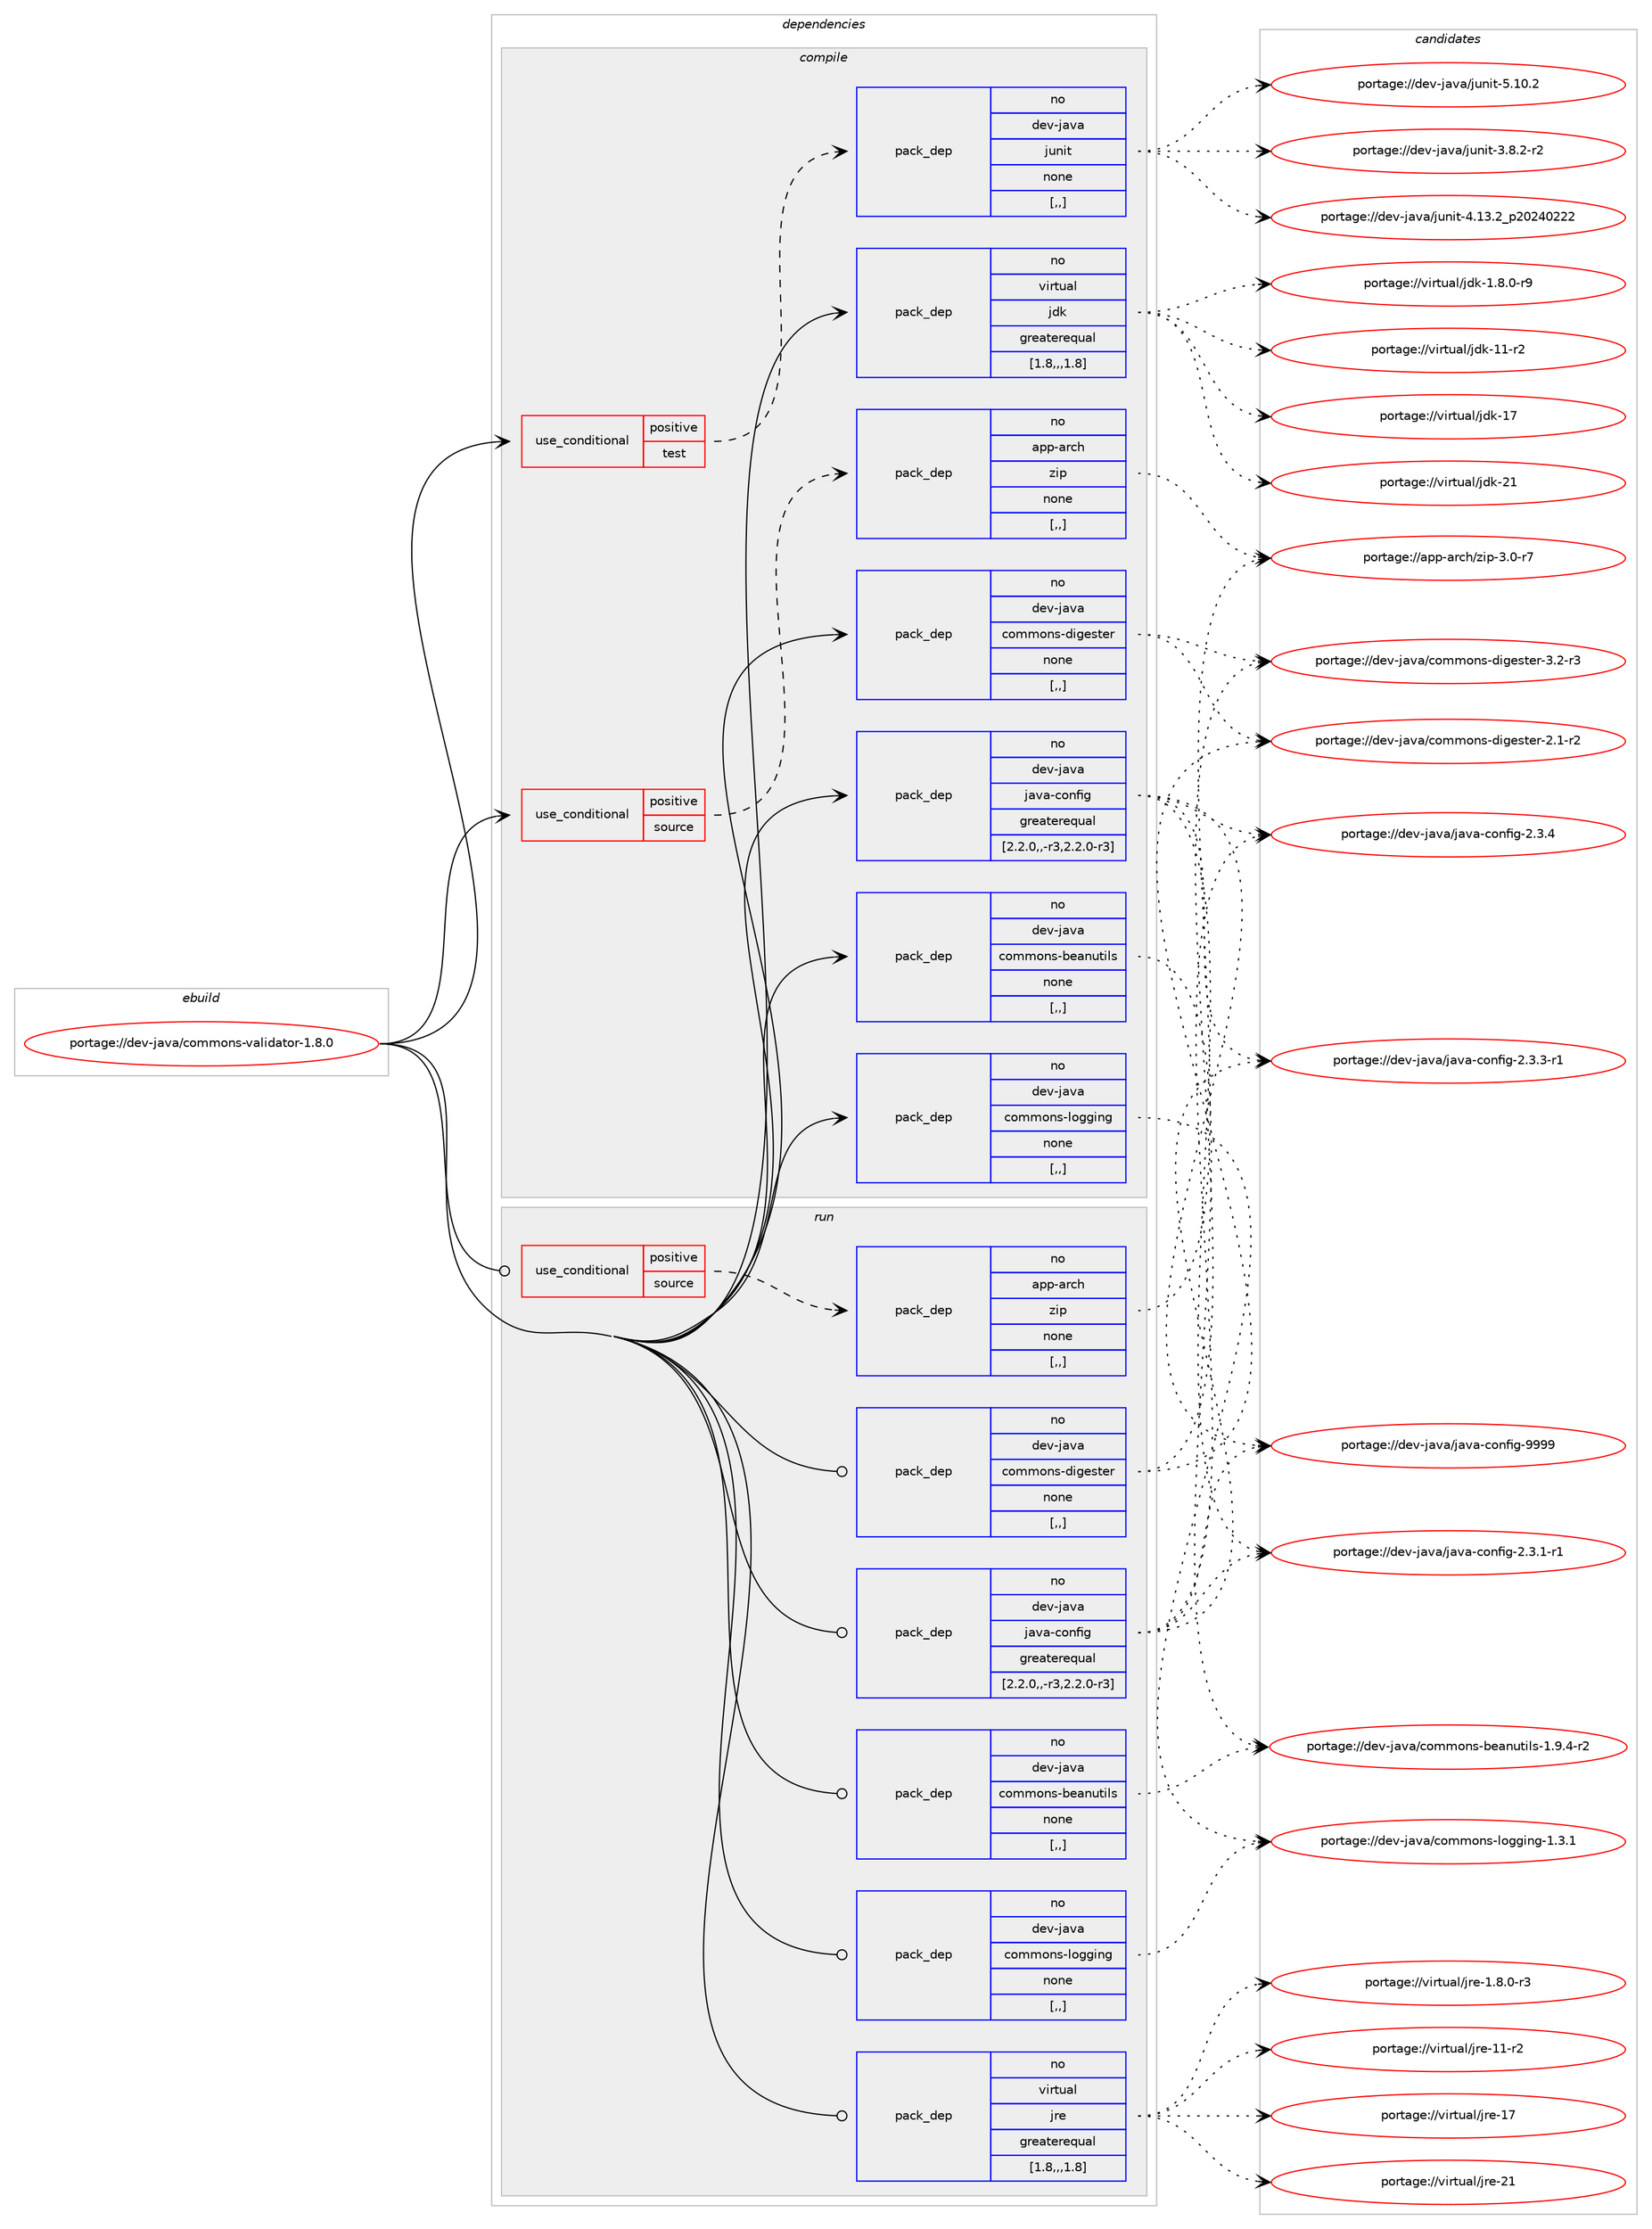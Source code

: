 digraph prolog {

# *************
# Graph options
# *************

newrank=true;
concentrate=true;
compound=true;
graph [rankdir=LR,fontname=Helvetica,fontsize=10,ranksep=1.5];#, ranksep=2.5, nodesep=0.2];
edge  [arrowhead=vee];
node  [fontname=Helvetica,fontsize=10];

# **********
# The ebuild
# **********

subgraph cluster_leftcol {
color=gray;
rank=same;
label=<<i>ebuild</i>>;
id [label="portage://dev-java/commons-validator-1.8.0", color=red, width=4, href="../dev-java/commons-validator-1.8.0.svg"];
}

# ****************
# The dependencies
# ****************

subgraph cluster_midcol {
color=gray;
label=<<i>dependencies</i>>;
subgraph cluster_compile {
fillcolor="#eeeeee";
style=filled;
label=<<i>compile</i>>;
subgraph cond21003 {
dependency91144 [label=<<TABLE BORDER="0" CELLBORDER="1" CELLSPACING="0" CELLPADDING="4"><TR><TD ROWSPAN="3" CELLPADDING="10">use_conditional</TD></TR><TR><TD>positive</TD></TR><TR><TD>source</TD></TR></TABLE>>, shape=none, color=red];
subgraph pack69117 {
dependency91145 [label=<<TABLE BORDER="0" CELLBORDER="1" CELLSPACING="0" CELLPADDING="4" WIDTH="220"><TR><TD ROWSPAN="6" CELLPADDING="30">pack_dep</TD></TR><TR><TD WIDTH="110">no</TD></TR><TR><TD>app-arch</TD></TR><TR><TD>zip</TD></TR><TR><TD>none</TD></TR><TR><TD>[,,]</TD></TR></TABLE>>, shape=none, color=blue];
}
dependency91144:e -> dependency91145:w [weight=20,style="dashed",arrowhead="vee"];
}
id:e -> dependency91144:w [weight=20,style="solid",arrowhead="vee"];
subgraph cond21004 {
dependency91146 [label=<<TABLE BORDER="0" CELLBORDER="1" CELLSPACING="0" CELLPADDING="4"><TR><TD ROWSPAN="3" CELLPADDING="10">use_conditional</TD></TR><TR><TD>positive</TD></TR><TR><TD>test</TD></TR></TABLE>>, shape=none, color=red];
subgraph pack69118 {
dependency91147 [label=<<TABLE BORDER="0" CELLBORDER="1" CELLSPACING="0" CELLPADDING="4" WIDTH="220"><TR><TD ROWSPAN="6" CELLPADDING="30">pack_dep</TD></TR><TR><TD WIDTH="110">no</TD></TR><TR><TD>dev-java</TD></TR><TR><TD>junit</TD></TR><TR><TD>none</TD></TR><TR><TD>[,,]</TD></TR></TABLE>>, shape=none, color=blue];
}
dependency91146:e -> dependency91147:w [weight=20,style="dashed",arrowhead="vee"];
}
id:e -> dependency91146:w [weight=20,style="solid",arrowhead="vee"];
subgraph pack69119 {
dependency91148 [label=<<TABLE BORDER="0" CELLBORDER="1" CELLSPACING="0" CELLPADDING="4" WIDTH="220"><TR><TD ROWSPAN="6" CELLPADDING="30">pack_dep</TD></TR><TR><TD WIDTH="110">no</TD></TR><TR><TD>dev-java</TD></TR><TR><TD>commons-beanutils</TD></TR><TR><TD>none</TD></TR><TR><TD>[,,]</TD></TR></TABLE>>, shape=none, color=blue];
}
id:e -> dependency91148:w [weight=20,style="solid",arrowhead="vee"];
subgraph pack69120 {
dependency91149 [label=<<TABLE BORDER="0" CELLBORDER="1" CELLSPACING="0" CELLPADDING="4" WIDTH="220"><TR><TD ROWSPAN="6" CELLPADDING="30">pack_dep</TD></TR><TR><TD WIDTH="110">no</TD></TR><TR><TD>dev-java</TD></TR><TR><TD>commons-digester</TD></TR><TR><TD>none</TD></TR><TR><TD>[,,]</TD></TR></TABLE>>, shape=none, color=blue];
}
id:e -> dependency91149:w [weight=20,style="solid",arrowhead="vee"];
subgraph pack69121 {
dependency91150 [label=<<TABLE BORDER="0" CELLBORDER="1" CELLSPACING="0" CELLPADDING="4" WIDTH="220"><TR><TD ROWSPAN="6" CELLPADDING="30">pack_dep</TD></TR><TR><TD WIDTH="110">no</TD></TR><TR><TD>dev-java</TD></TR><TR><TD>commons-logging</TD></TR><TR><TD>none</TD></TR><TR><TD>[,,]</TD></TR></TABLE>>, shape=none, color=blue];
}
id:e -> dependency91150:w [weight=20,style="solid",arrowhead="vee"];
subgraph pack69122 {
dependency91151 [label=<<TABLE BORDER="0" CELLBORDER="1" CELLSPACING="0" CELLPADDING="4" WIDTH="220"><TR><TD ROWSPAN="6" CELLPADDING="30">pack_dep</TD></TR><TR><TD WIDTH="110">no</TD></TR><TR><TD>dev-java</TD></TR><TR><TD>java-config</TD></TR><TR><TD>greaterequal</TD></TR><TR><TD>[2.2.0,,-r3,2.2.0-r3]</TD></TR></TABLE>>, shape=none, color=blue];
}
id:e -> dependency91151:w [weight=20,style="solid",arrowhead="vee"];
subgraph pack69123 {
dependency91152 [label=<<TABLE BORDER="0" CELLBORDER="1" CELLSPACING="0" CELLPADDING="4" WIDTH="220"><TR><TD ROWSPAN="6" CELLPADDING="30">pack_dep</TD></TR><TR><TD WIDTH="110">no</TD></TR><TR><TD>virtual</TD></TR><TR><TD>jdk</TD></TR><TR><TD>greaterequal</TD></TR><TR><TD>[1.8,,,1.8]</TD></TR></TABLE>>, shape=none, color=blue];
}
id:e -> dependency91152:w [weight=20,style="solid",arrowhead="vee"];
}
subgraph cluster_compileandrun {
fillcolor="#eeeeee";
style=filled;
label=<<i>compile and run</i>>;
}
subgraph cluster_run {
fillcolor="#eeeeee";
style=filled;
label=<<i>run</i>>;
subgraph cond21005 {
dependency91153 [label=<<TABLE BORDER="0" CELLBORDER="1" CELLSPACING="0" CELLPADDING="4"><TR><TD ROWSPAN="3" CELLPADDING="10">use_conditional</TD></TR><TR><TD>positive</TD></TR><TR><TD>source</TD></TR></TABLE>>, shape=none, color=red];
subgraph pack69124 {
dependency91154 [label=<<TABLE BORDER="0" CELLBORDER="1" CELLSPACING="0" CELLPADDING="4" WIDTH="220"><TR><TD ROWSPAN="6" CELLPADDING="30">pack_dep</TD></TR><TR><TD WIDTH="110">no</TD></TR><TR><TD>app-arch</TD></TR><TR><TD>zip</TD></TR><TR><TD>none</TD></TR><TR><TD>[,,]</TD></TR></TABLE>>, shape=none, color=blue];
}
dependency91153:e -> dependency91154:w [weight=20,style="dashed",arrowhead="vee"];
}
id:e -> dependency91153:w [weight=20,style="solid",arrowhead="odot"];
subgraph pack69125 {
dependency91155 [label=<<TABLE BORDER="0" CELLBORDER="1" CELLSPACING="0" CELLPADDING="4" WIDTH="220"><TR><TD ROWSPAN="6" CELLPADDING="30">pack_dep</TD></TR><TR><TD WIDTH="110">no</TD></TR><TR><TD>dev-java</TD></TR><TR><TD>commons-beanutils</TD></TR><TR><TD>none</TD></TR><TR><TD>[,,]</TD></TR></TABLE>>, shape=none, color=blue];
}
id:e -> dependency91155:w [weight=20,style="solid",arrowhead="odot"];
subgraph pack69126 {
dependency91156 [label=<<TABLE BORDER="0" CELLBORDER="1" CELLSPACING="0" CELLPADDING="4" WIDTH="220"><TR><TD ROWSPAN="6" CELLPADDING="30">pack_dep</TD></TR><TR><TD WIDTH="110">no</TD></TR><TR><TD>dev-java</TD></TR><TR><TD>commons-digester</TD></TR><TR><TD>none</TD></TR><TR><TD>[,,]</TD></TR></TABLE>>, shape=none, color=blue];
}
id:e -> dependency91156:w [weight=20,style="solid",arrowhead="odot"];
subgraph pack69127 {
dependency91157 [label=<<TABLE BORDER="0" CELLBORDER="1" CELLSPACING="0" CELLPADDING="4" WIDTH="220"><TR><TD ROWSPAN="6" CELLPADDING="30">pack_dep</TD></TR><TR><TD WIDTH="110">no</TD></TR><TR><TD>dev-java</TD></TR><TR><TD>commons-logging</TD></TR><TR><TD>none</TD></TR><TR><TD>[,,]</TD></TR></TABLE>>, shape=none, color=blue];
}
id:e -> dependency91157:w [weight=20,style="solid",arrowhead="odot"];
subgraph pack69128 {
dependency91158 [label=<<TABLE BORDER="0" CELLBORDER="1" CELLSPACING="0" CELLPADDING="4" WIDTH="220"><TR><TD ROWSPAN="6" CELLPADDING="30">pack_dep</TD></TR><TR><TD WIDTH="110">no</TD></TR><TR><TD>dev-java</TD></TR><TR><TD>java-config</TD></TR><TR><TD>greaterequal</TD></TR><TR><TD>[2.2.0,,-r3,2.2.0-r3]</TD></TR></TABLE>>, shape=none, color=blue];
}
id:e -> dependency91158:w [weight=20,style="solid",arrowhead="odot"];
subgraph pack69129 {
dependency91159 [label=<<TABLE BORDER="0" CELLBORDER="1" CELLSPACING="0" CELLPADDING="4" WIDTH="220"><TR><TD ROWSPAN="6" CELLPADDING="30">pack_dep</TD></TR><TR><TD WIDTH="110">no</TD></TR><TR><TD>virtual</TD></TR><TR><TD>jre</TD></TR><TR><TD>greaterequal</TD></TR><TR><TD>[1.8,,,1.8]</TD></TR></TABLE>>, shape=none, color=blue];
}
id:e -> dependency91159:w [weight=20,style="solid",arrowhead="odot"];
}
}

# **************
# The candidates
# **************

subgraph cluster_choices {
rank=same;
color=gray;
label=<<i>candidates</i>>;

subgraph choice69117 {
color=black;
nodesep=1;
choice9711211245971149910447122105112455146484511455 [label="portage://app-arch/zip-3.0-r7", color=red, width=4,href="../app-arch/zip-3.0-r7.svg"];
dependency91145:e -> choice9711211245971149910447122105112455146484511455:w [style=dotted,weight="100"];
}
subgraph choice69118 {
color=black;
nodesep=1;
choice100101118451069711897471061171101051164551465646504511450 [label="portage://dev-java/junit-3.8.2-r2", color=red, width=4,href="../dev-java/junit-3.8.2-r2.svg"];
choice1001011184510697118974710611711010511645524649514650951125048505248505050 [label="portage://dev-java/junit-4.13.2_p20240222", color=red, width=4,href="../dev-java/junit-4.13.2_p20240222.svg"];
choice1001011184510697118974710611711010511645534649484650 [label="portage://dev-java/junit-5.10.2", color=red, width=4,href="../dev-java/junit-5.10.2.svg"];
dependency91147:e -> choice100101118451069711897471061171101051164551465646504511450:w [style=dotted,weight="100"];
dependency91147:e -> choice1001011184510697118974710611711010511645524649514650951125048505248505050:w [style=dotted,weight="100"];
dependency91147:e -> choice1001011184510697118974710611711010511645534649484650:w [style=dotted,weight="100"];
}
subgraph choice69119 {
color=black;
nodesep=1;
choice10010111845106971189747991111091091111101154598101971101171161051081154549465746524511450 [label="portage://dev-java/commons-beanutils-1.9.4-r2", color=red, width=4,href="../dev-java/commons-beanutils-1.9.4-r2.svg"];
dependency91148:e -> choice10010111845106971189747991111091091111101154598101971101171161051081154549465746524511450:w [style=dotted,weight="100"];
}
subgraph choice69120 {
color=black;
nodesep=1;
choice100101118451069711897479911110910911111011545100105103101115116101114455046494511450 [label="portage://dev-java/commons-digester-2.1-r2", color=red, width=4,href="../dev-java/commons-digester-2.1-r2.svg"];
choice100101118451069711897479911110910911111011545100105103101115116101114455146504511451 [label="portage://dev-java/commons-digester-3.2-r3", color=red, width=4,href="../dev-java/commons-digester-3.2-r3.svg"];
dependency91149:e -> choice100101118451069711897479911110910911111011545100105103101115116101114455046494511450:w [style=dotted,weight="100"];
dependency91149:e -> choice100101118451069711897479911110910911111011545100105103101115116101114455146504511451:w [style=dotted,weight="100"];
}
subgraph choice69121 {
color=black;
nodesep=1;
choice100101118451069711897479911110910911111011545108111103103105110103454946514649 [label="portage://dev-java/commons-logging-1.3.1", color=red, width=4,href="../dev-java/commons-logging-1.3.1.svg"];
dependency91150:e -> choice100101118451069711897479911110910911111011545108111103103105110103454946514649:w [style=dotted,weight="100"];
}
subgraph choice69122 {
color=black;
nodesep=1;
choice10010111845106971189747106971189745991111101021051034550465146494511449 [label="portage://dev-java/java-config-2.3.1-r1", color=red, width=4,href="../dev-java/java-config-2.3.1-r1.svg"];
choice10010111845106971189747106971189745991111101021051034550465146514511449 [label="portage://dev-java/java-config-2.3.3-r1", color=red, width=4,href="../dev-java/java-config-2.3.3-r1.svg"];
choice1001011184510697118974710697118974599111110102105103455046514652 [label="portage://dev-java/java-config-2.3.4", color=red, width=4,href="../dev-java/java-config-2.3.4.svg"];
choice10010111845106971189747106971189745991111101021051034557575757 [label="portage://dev-java/java-config-9999", color=red, width=4,href="../dev-java/java-config-9999.svg"];
dependency91151:e -> choice10010111845106971189747106971189745991111101021051034550465146494511449:w [style=dotted,weight="100"];
dependency91151:e -> choice10010111845106971189747106971189745991111101021051034550465146514511449:w [style=dotted,weight="100"];
dependency91151:e -> choice1001011184510697118974710697118974599111110102105103455046514652:w [style=dotted,weight="100"];
dependency91151:e -> choice10010111845106971189747106971189745991111101021051034557575757:w [style=dotted,weight="100"];
}
subgraph choice69123 {
color=black;
nodesep=1;
choice11810511411611797108471061001074549465646484511457 [label="portage://virtual/jdk-1.8.0-r9", color=red, width=4,href="../virtual/jdk-1.8.0-r9.svg"];
choice11810511411611797108471061001074549494511450 [label="portage://virtual/jdk-11-r2", color=red, width=4,href="../virtual/jdk-11-r2.svg"];
choice1181051141161179710847106100107454955 [label="portage://virtual/jdk-17", color=red, width=4,href="../virtual/jdk-17.svg"];
choice1181051141161179710847106100107455049 [label="portage://virtual/jdk-21", color=red, width=4,href="../virtual/jdk-21.svg"];
dependency91152:e -> choice11810511411611797108471061001074549465646484511457:w [style=dotted,weight="100"];
dependency91152:e -> choice11810511411611797108471061001074549494511450:w [style=dotted,weight="100"];
dependency91152:e -> choice1181051141161179710847106100107454955:w [style=dotted,weight="100"];
dependency91152:e -> choice1181051141161179710847106100107455049:w [style=dotted,weight="100"];
}
subgraph choice69124 {
color=black;
nodesep=1;
choice9711211245971149910447122105112455146484511455 [label="portage://app-arch/zip-3.0-r7", color=red, width=4,href="../app-arch/zip-3.0-r7.svg"];
dependency91154:e -> choice9711211245971149910447122105112455146484511455:w [style=dotted,weight="100"];
}
subgraph choice69125 {
color=black;
nodesep=1;
choice10010111845106971189747991111091091111101154598101971101171161051081154549465746524511450 [label="portage://dev-java/commons-beanutils-1.9.4-r2", color=red, width=4,href="../dev-java/commons-beanutils-1.9.4-r2.svg"];
dependency91155:e -> choice10010111845106971189747991111091091111101154598101971101171161051081154549465746524511450:w [style=dotted,weight="100"];
}
subgraph choice69126 {
color=black;
nodesep=1;
choice100101118451069711897479911110910911111011545100105103101115116101114455046494511450 [label="portage://dev-java/commons-digester-2.1-r2", color=red, width=4,href="../dev-java/commons-digester-2.1-r2.svg"];
choice100101118451069711897479911110910911111011545100105103101115116101114455146504511451 [label="portage://dev-java/commons-digester-3.2-r3", color=red, width=4,href="../dev-java/commons-digester-3.2-r3.svg"];
dependency91156:e -> choice100101118451069711897479911110910911111011545100105103101115116101114455046494511450:w [style=dotted,weight="100"];
dependency91156:e -> choice100101118451069711897479911110910911111011545100105103101115116101114455146504511451:w [style=dotted,weight="100"];
}
subgraph choice69127 {
color=black;
nodesep=1;
choice100101118451069711897479911110910911111011545108111103103105110103454946514649 [label="portage://dev-java/commons-logging-1.3.1", color=red, width=4,href="../dev-java/commons-logging-1.3.1.svg"];
dependency91157:e -> choice100101118451069711897479911110910911111011545108111103103105110103454946514649:w [style=dotted,weight="100"];
}
subgraph choice69128 {
color=black;
nodesep=1;
choice10010111845106971189747106971189745991111101021051034550465146494511449 [label="portage://dev-java/java-config-2.3.1-r1", color=red, width=4,href="../dev-java/java-config-2.3.1-r1.svg"];
choice10010111845106971189747106971189745991111101021051034550465146514511449 [label="portage://dev-java/java-config-2.3.3-r1", color=red, width=4,href="../dev-java/java-config-2.3.3-r1.svg"];
choice1001011184510697118974710697118974599111110102105103455046514652 [label="portage://dev-java/java-config-2.3.4", color=red, width=4,href="../dev-java/java-config-2.3.4.svg"];
choice10010111845106971189747106971189745991111101021051034557575757 [label="portage://dev-java/java-config-9999", color=red, width=4,href="../dev-java/java-config-9999.svg"];
dependency91158:e -> choice10010111845106971189747106971189745991111101021051034550465146494511449:w [style=dotted,weight="100"];
dependency91158:e -> choice10010111845106971189747106971189745991111101021051034550465146514511449:w [style=dotted,weight="100"];
dependency91158:e -> choice1001011184510697118974710697118974599111110102105103455046514652:w [style=dotted,weight="100"];
dependency91158:e -> choice10010111845106971189747106971189745991111101021051034557575757:w [style=dotted,weight="100"];
}
subgraph choice69129 {
color=black;
nodesep=1;
choice11810511411611797108471061141014549465646484511451 [label="portage://virtual/jre-1.8.0-r3", color=red, width=4,href="../virtual/jre-1.8.0-r3.svg"];
choice11810511411611797108471061141014549494511450 [label="portage://virtual/jre-11-r2", color=red, width=4,href="../virtual/jre-11-r2.svg"];
choice1181051141161179710847106114101454955 [label="portage://virtual/jre-17", color=red, width=4,href="../virtual/jre-17.svg"];
choice1181051141161179710847106114101455049 [label="portage://virtual/jre-21", color=red, width=4,href="../virtual/jre-21.svg"];
dependency91159:e -> choice11810511411611797108471061141014549465646484511451:w [style=dotted,weight="100"];
dependency91159:e -> choice11810511411611797108471061141014549494511450:w [style=dotted,weight="100"];
dependency91159:e -> choice1181051141161179710847106114101454955:w [style=dotted,weight="100"];
dependency91159:e -> choice1181051141161179710847106114101455049:w [style=dotted,weight="100"];
}
}

}
